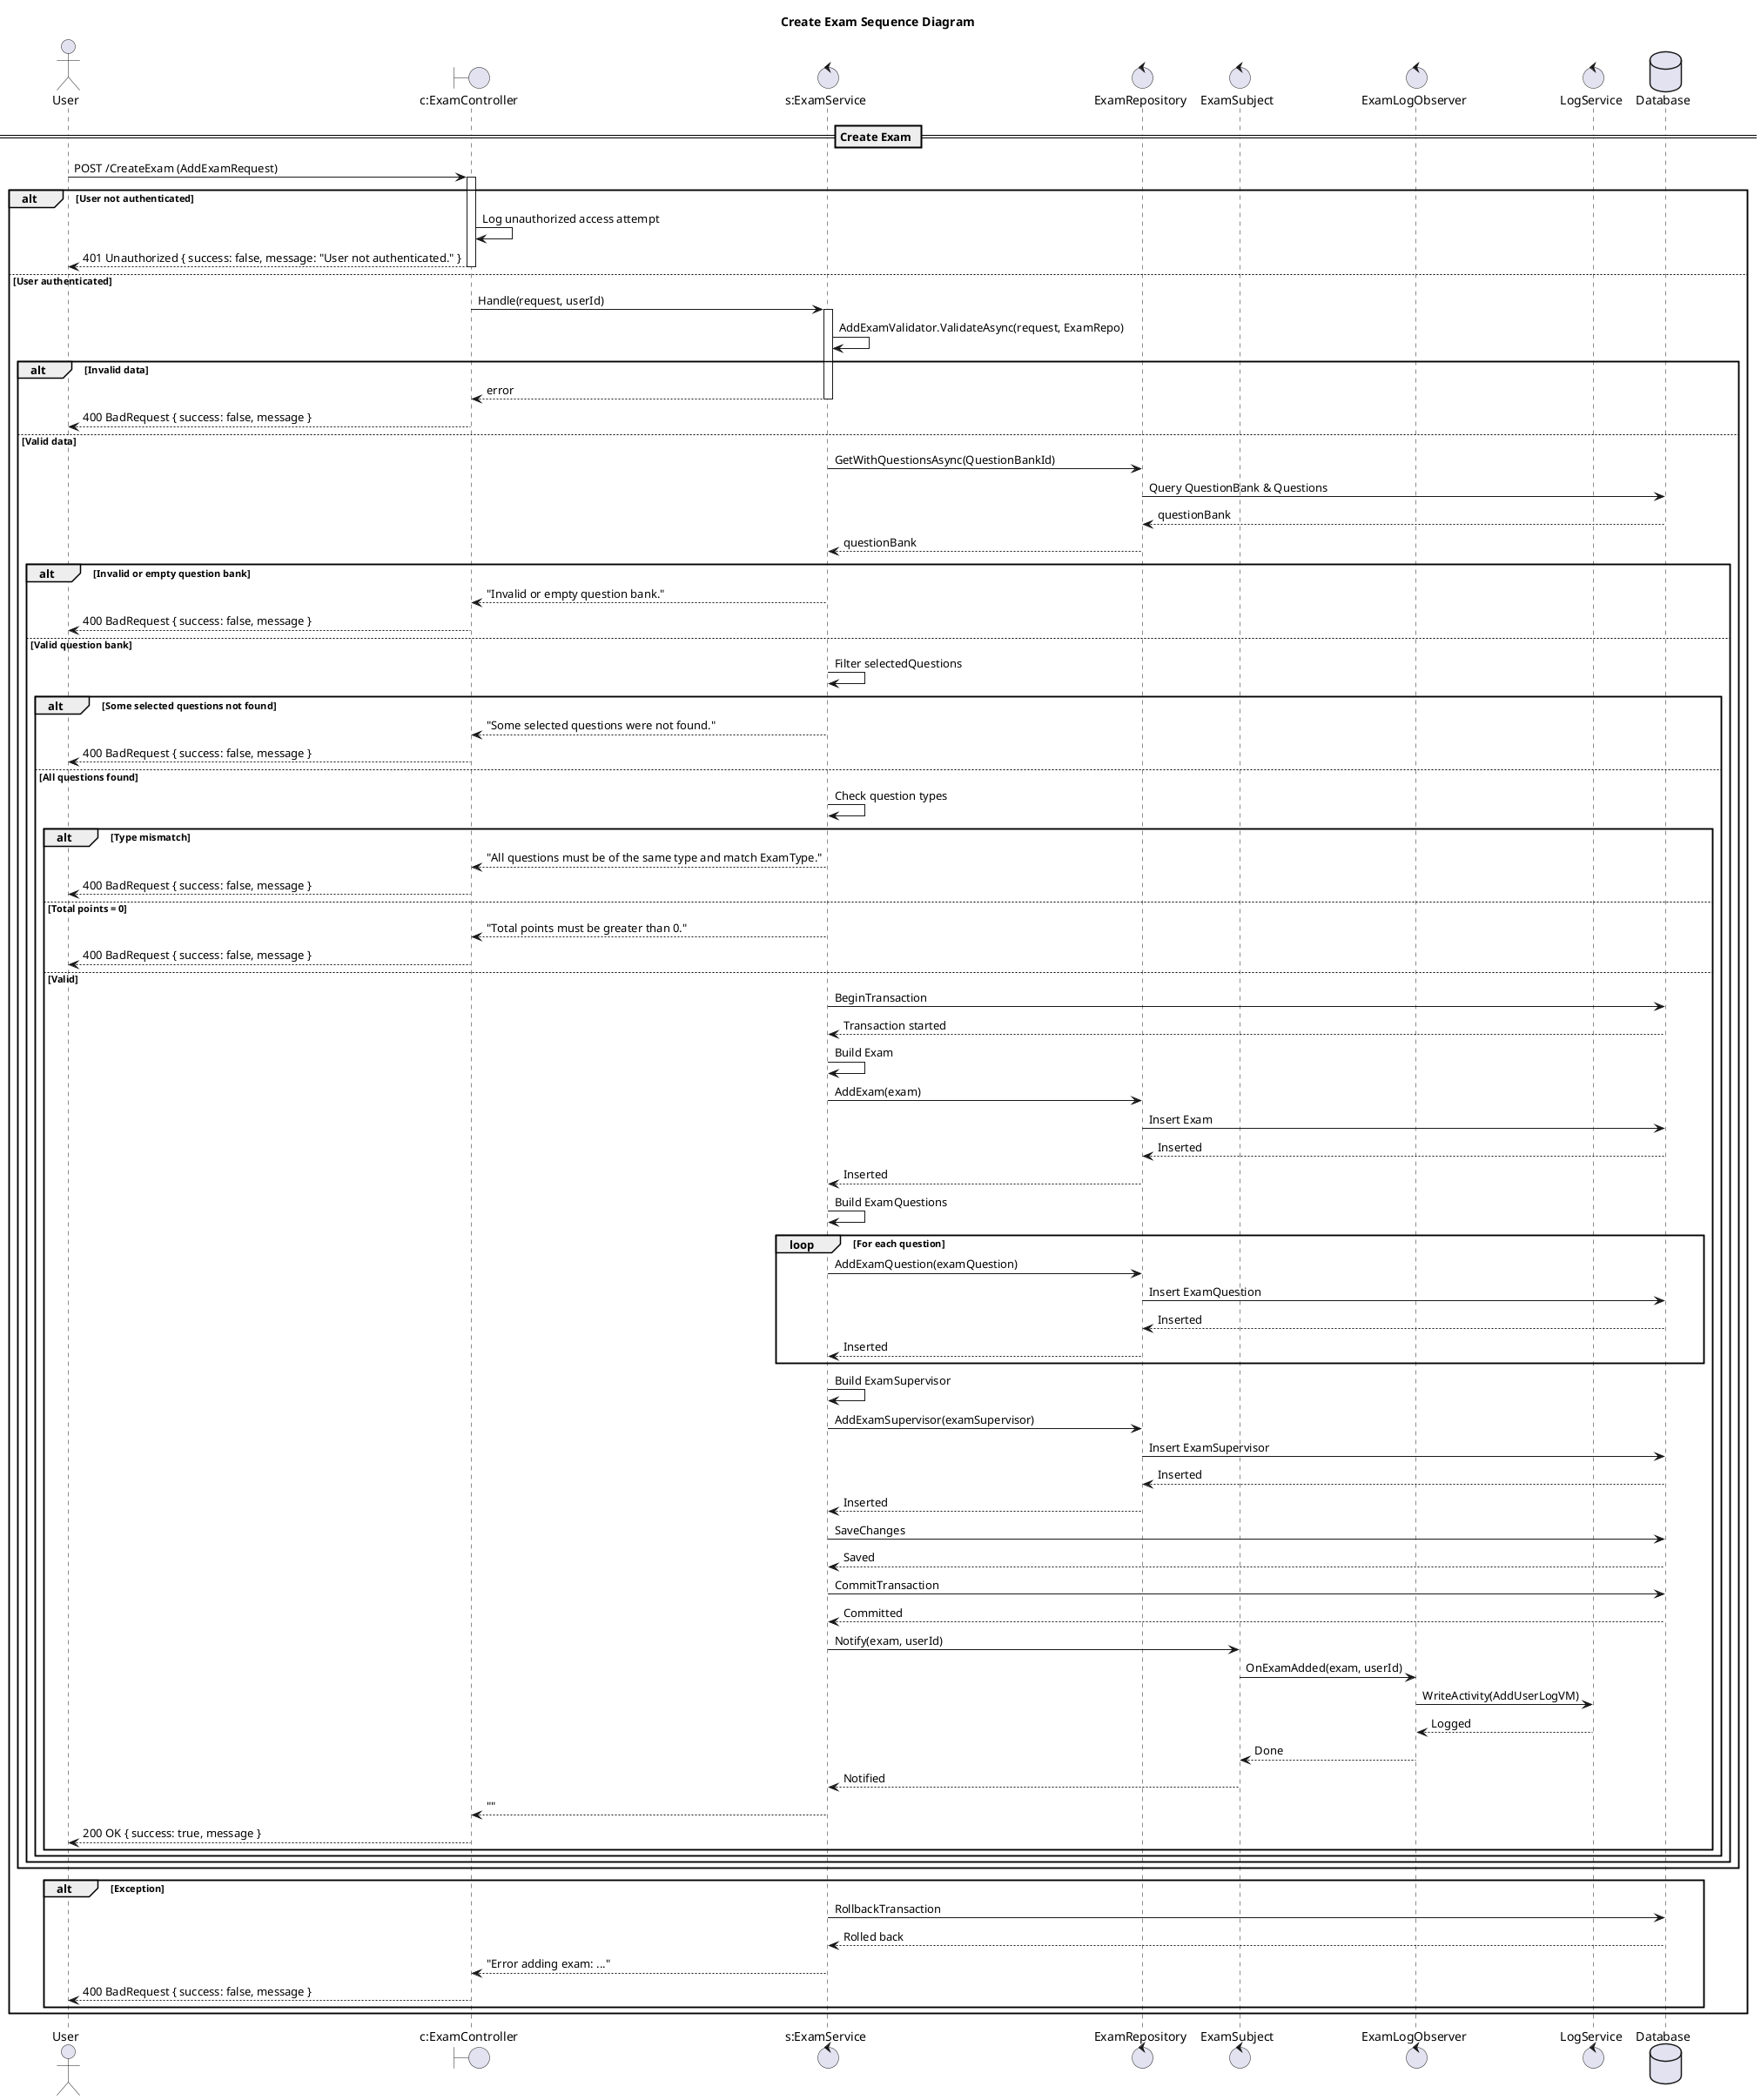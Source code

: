 @startuml

title Create Exam Sequence Diagram

actor "User" as Client
boundary "c:ExamController" as Controller
control "s:ExamService" as Service
control "ExamRepository" as ExamRepo
control "ExamSubject" as Subject
control "ExamLogObserver" as Observer
control "LogService" as Log
database "Database" as DB

== Create Exam ==

Client -> Controller: POST /CreateExam (AddExamRequest)
activate Controller

alt User not authenticated
    Controller -> Controller: Log unauthorized access attempt
    Controller --> Client: 401 Unauthorized { success: false, message: "User not authenticated." }
    deactivate Controller
else User authenticated
    Controller -> Service: Handle(request, userId)
    activate Service

    Service -> Service: AddExamValidator.ValidateAsync(request, ExamRepo)
    alt Invalid data
        Service --> Controller: error
        deactivate Service
        Controller --> Client: 400 BadRequest { success: false, message }
        deactivate Controller
    else Valid data
        Service -> ExamRepo: GetWithQuestionsAsync(QuestionBankId)
        ExamRepo -> DB: Query QuestionBank & Questions
        DB --> ExamRepo: questionBank
        ExamRepo --> Service: questionBank
        alt Invalid or empty question bank
            Service --> Controller: "Invalid or empty question bank."
            deactivate Service
            Controller --> Client: 400 BadRequest { success: false, message }
            deactivate Controller
        else Valid question bank
            Service -> Service: Filter selectedQuestions
            alt Some selected questions not found
                Service --> Controller: "Some selected questions were not found."
                deactivate Service
                Controller --> Client: 400 BadRequest { success: false, message }
                deactivate Controller
            else All questions found
                Service -> Service: Check question types
                alt Type mismatch
                    Service --> Controller: "All questions must be of the same type and match ExamType."
                    deactivate Service
                    Controller --> Client: 400 BadRequest { success: false, message }
                    deactivate Controller
                else Total points = 0
                    Service --> Controller: "Total points must be greater than 0."
                    deactivate Service
                    Controller --> Client: 400 BadRequest { success: false, message }
                    deactivate Controller
                else Valid
                    Service -> DB: BeginTransaction
                    DB --> Service: Transaction started
                    Service -> Service: Build Exam
                    Service -> ExamRepo: AddExam(exam)
                    ExamRepo -> DB: Insert Exam
                    DB --> ExamRepo: Inserted
                    ExamRepo --> Service: Inserted
                    Service -> Service: Build ExamQuestions
                    loop For each question
                        Service -> ExamRepo: AddExamQuestion(examQuestion)
                        ExamRepo -> DB: Insert ExamQuestion
                        DB --> ExamRepo: Inserted
                        ExamRepo --> Service: Inserted
                    end loop
                    Service -> Service: Build ExamSupervisor
                    Service -> ExamRepo: AddExamSupervisor(examSupervisor)
                    ExamRepo -> DB: Insert ExamSupervisor
                    DB --> ExamRepo: Inserted
                    ExamRepo --> Service: Inserted
                    Service -> DB: SaveChanges
                    DB --> Service: Saved
                    Service -> DB: CommitTransaction
                    DB --> Service: Committed
                    Service -> Subject: Notify(exam, userId)
                    Subject -> Observer: OnExamAdded(exam, userId)
                    Observer -> Log: WriteActivity(AddUserLogVM)
                    Log --> Observer: Logged
                    Observer --> Subject: Done
                    Subject --> Service: Notified
                    Service --> Controller: ""
                    deactivate Service
                    Controller --> Client: 200 OK { success: true, message }
                    deactivate Controller
                end alt
            end alt
        end alt
    end alt
    alt Exception
        Service -> DB: RollbackTransaction
        DB --> Service: Rolled back
        Service --> Controller: "Error adding exam: ..."
        deactivate Service
        Controller --> Client: 400 BadRequest { success: false, message }
        deactivate Controller
    end alt
end alt

@enduml 